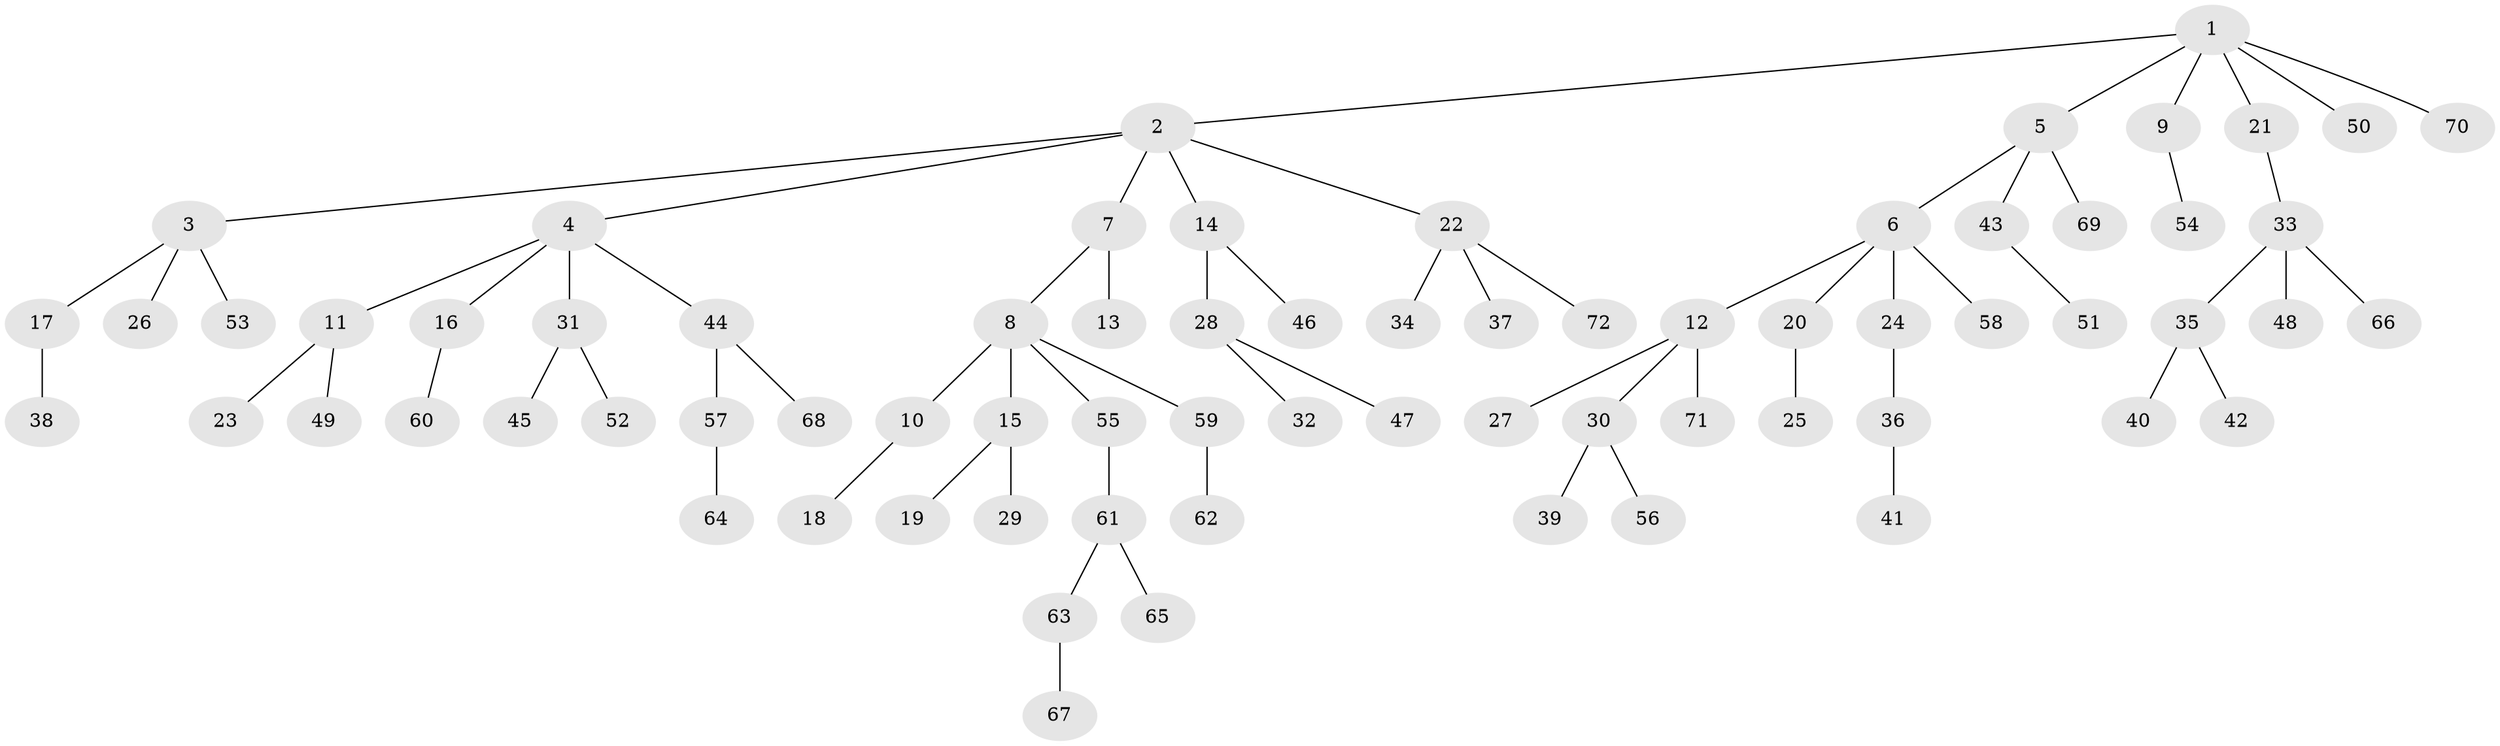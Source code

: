 // Generated by graph-tools (version 1.1) at 2025/15/03/09/25 04:15:27]
// undirected, 72 vertices, 71 edges
graph export_dot {
graph [start="1"]
  node [color=gray90,style=filled];
  1;
  2;
  3;
  4;
  5;
  6;
  7;
  8;
  9;
  10;
  11;
  12;
  13;
  14;
  15;
  16;
  17;
  18;
  19;
  20;
  21;
  22;
  23;
  24;
  25;
  26;
  27;
  28;
  29;
  30;
  31;
  32;
  33;
  34;
  35;
  36;
  37;
  38;
  39;
  40;
  41;
  42;
  43;
  44;
  45;
  46;
  47;
  48;
  49;
  50;
  51;
  52;
  53;
  54;
  55;
  56;
  57;
  58;
  59;
  60;
  61;
  62;
  63;
  64;
  65;
  66;
  67;
  68;
  69;
  70;
  71;
  72;
  1 -- 2;
  1 -- 5;
  1 -- 9;
  1 -- 21;
  1 -- 50;
  1 -- 70;
  2 -- 3;
  2 -- 4;
  2 -- 7;
  2 -- 14;
  2 -- 22;
  3 -- 17;
  3 -- 26;
  3 -- 53;
  4 -- 11;
  4 -- 16;
  4 -- 31;
  4 -- 44;
  5 -- 6;
  5 -- 43;
  5 -- 69;
  6 -- 12;
  6 -- 20;
  6 -- 24;
  6 -- 58;
  7 -- 8;
  7 -- 13;
  8 -- 10;
  8 -- 15;
  8 -- 55;
  8 -- 59;
  9 -- 54;
  10 -- 18;
  11 -- 23;
  11 -- 49;
  12 -- 27;
  12 -- 30;
  12 -- 71;
  14 -- 28;
  14 -- 46;
  15 -- 19;
  15 -- 29;
  16 -- 60;
  17 -- 38;
  20 -- 25;
  21 -- 33;
  22 -- 34;
  22 -- 37;
  22 -- 72;
  24 -- 36;
  28 -- 32;
  28 -- 47;
  30 -- 39;
  30 -- 56;
  31 -- 45;
  31 -- 52;
  33 -- 35;
  33 -- 48;
  33 -- 66;
  35 -- 40;
  35 -- 42;
  36 -- 41;
  43 -- 51;
  44 -- 57;
  44 -- 68;
  55 -- 61;
  57 -- 64;
  59 -- 62;
  61 -- 63;
  61 -- 65;
  63 -- 67;
}
